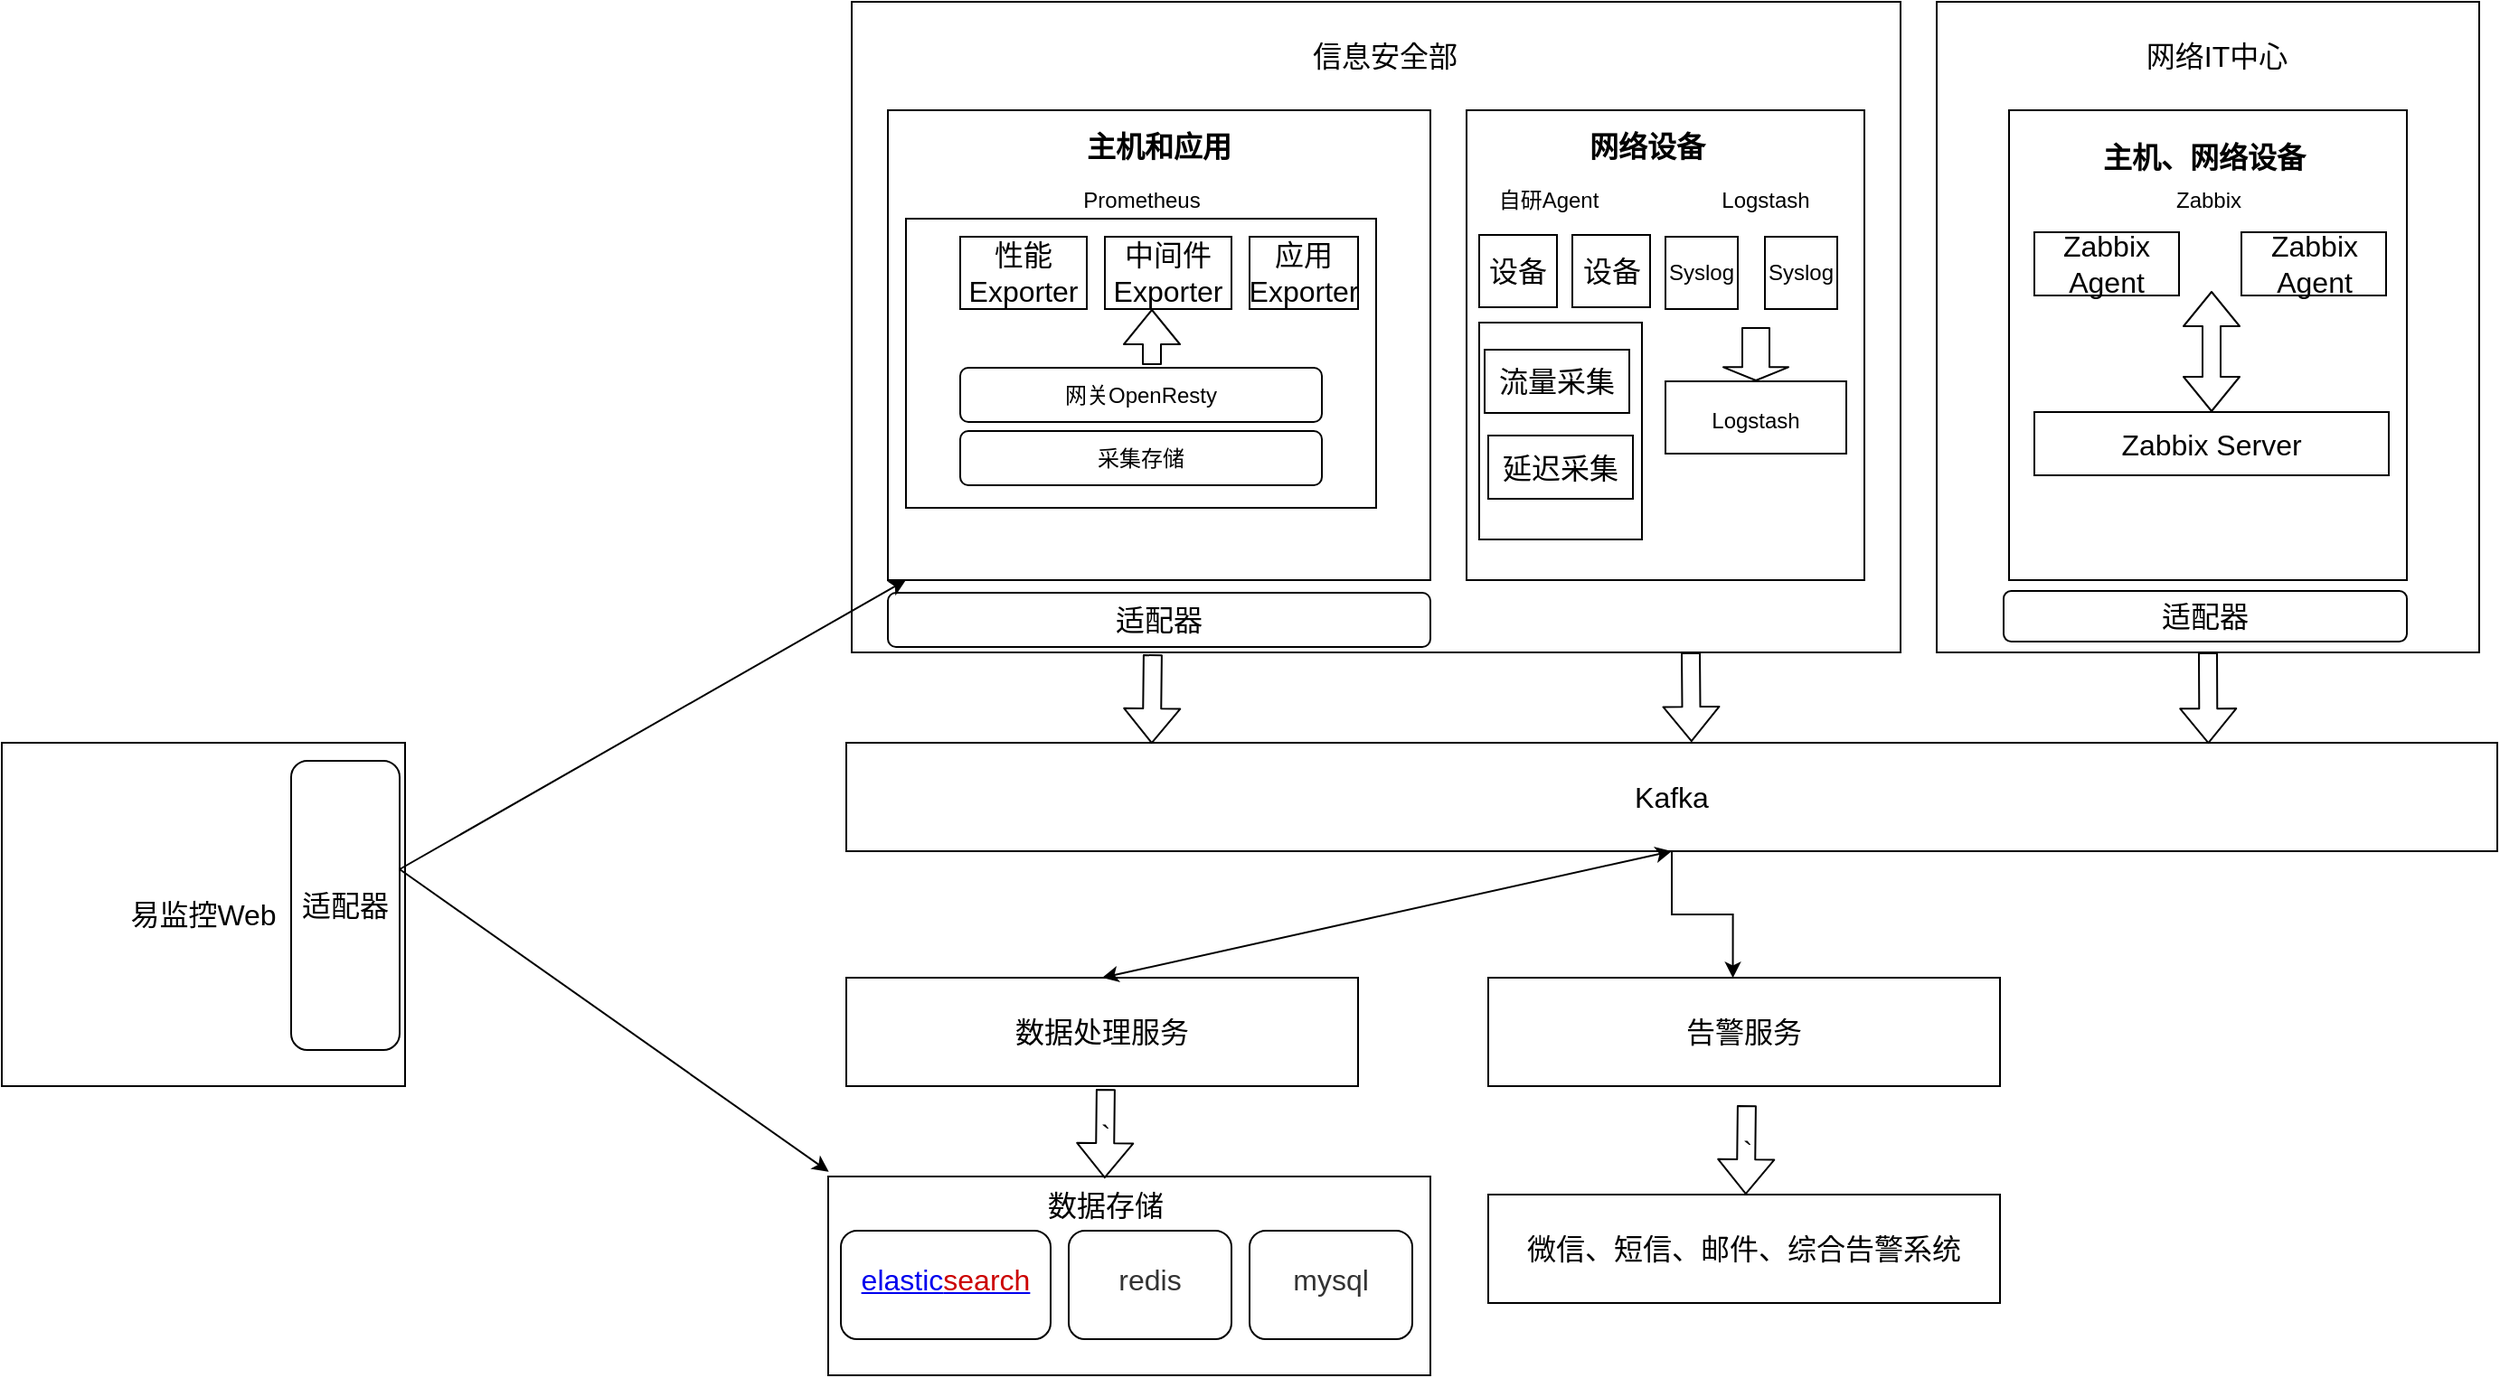 <mxfile version="12.2.3" type="github" pages="1">
  <diagram id="s-Ka68XKXWWt9sQ5c1fh" name="Page-1">
    <mxGraphModel dx="1851" dy="1686" grid="1" gridSize="10" guides="1" tooltips="1" connect="1" arrows="1" fold="1" page="1" pageScale="1" pageWidth="827" pageHeight="1169" math="0" shadow="0">
      <root>
        <mxCell id="0"/>
        <mxCell id="1" parent="0"/>
        <mxCell id="xRIRZzND4aqbo7Znnav8-68" value="数据存储" style="rounded=0;whiteSpace=wrap;html=1;labelBackgroundColor=none;fontSize=16;" parent="1" vertex="1">
          <mxGeometry x="37" y="620" width="333" height="110" as="geometry"/>
        </mxCell>
        <mxCell id="xRIRZzND4aqbo7Znnav8-66" value="" style="rounded=0;whiteSpace=wrap;html=1;fontSize=16;labelBorderColor=#000000;labelBackgroundColor=#99CCFF;" parent="1" vertex="1">
          <mxGeometry x="397" y="90" width="103" height="57" as="geometry"/>
        </mxCell>
        <mxCell id="xRIRZzND4aqbo7Znnav8-26" value="" style="rounded=0;whiteSpace=wrap;html=1;labelBackgroundColor=none;fontSize=16;" parent="1" vertex="1">
          <mxGeometry x="50" y="-30" width="580" height="360" as="geometry"/>
        </mxCell>
        <mxCell id="xRIRZzND4aqbo7Znnav8-11" value="" style="rounded=0;whiteSpace=wrap;html=1;" parent="1" vertex="1">
          <mxGeometry x="390" y="30" width="220" height="260" as="geometry"/>
        </mxCell>
        <mxCell id="xRIRZzND4aqbo7Znnav8-18" value="" style="rounded=0;whiteSpace=wrap;html=1;fontSize=16;labelBorderColor=#000000;labelBackgroundColor=#99CCFF;" parent="1" vertex="1">
          <mxGeometry x="397" y="147.5" width="90" height="120" as="geometry"/>
        </mxCell>
        <mxCell id="xRIRZzND4aqbo7Znnav8-9" value="" style="rounded=0;whiteSpace=wrap;html=1;" parent="1" vertex="1">
          <mxGeometry x="70" y="30" width="300" height="260" as="geometry"/>
        </mxCell>
        <mxCell id="xRIRZzND4aqbo7Znnav8-3" value="" style="rounded=0;whiteSpace=wrap;html=1;" parent="1" vertex="1">
          <mxGeometry x="80" y="90" width="260" height="160" as="geometry"/>
        </mxCell>
        <mxCell id="xRIRZzND4aqbo7Znnav8-6" value="采集存储" style="rounded=1;whiteSpace=wrap;html=1;" parent="1" vertex="1">
          <mxGeometry x="110" y="207.5" width="200" height="30" as="geometry"/>
        </mxCell>
        <mxCell id="xRIRZzND4aqbo7Znnav8-7" value="Prometheus" style="text;html=1;resizable=0;autosize=1;align=center;verticalAlign=middle;points=[];fillColor=none;strokeColor=none;rounded=0;" parent="1" vertex="1">
          <mxGeometry x="170" y="70" width="80" height="20" as="geometry"/>
        </mxCell>
        <mxCell id="xRIRZzND4aqbo7Znnav8-10" value="主机和应用" style="text;html=1;strokeColor=none;fillColor=none;align=center;verticalAlign=middle;whiteSpace=wrap;rounded=0;fontStyle=1;fontSize=16;" parent="1" vertex="1">
          <mxGeometry x="120" y="40" width="200" height="20" as="geometry"/>
        </mxCell>
        <mxCell id="xRIRZzND4aqbo7Znnav8-12" value="网络设备" style="text;html=1;strokeColor=none;fillColor=none;align=center;verticalAlign=middle;whiteSpace=wrap;rounded=0;fontStyle=1;fontSize=16;" parent="1" vertex="1">
          <mxGeometry x="390" y="40" width="200" height="20" as="geometry"/>
        </mxCell>
        <mxCell id="xRIRZzND4aqbo7Znnav8-14" value="自研Agent" style="text;html=1;resizable=0;autosize=1;align=center;verticalAlign=middle;points=[];fillColor=none;strokeColor=none;rounded=0;" parent="1" vertex="1">
          <mxGeometry x="400" y="70" width="70" height="20" as="geometry"/>
        </mxCell>
        <mxCell id="xRIRZzND4aqbo7Znnav8-17" value="Syslog" style="whiteSpace=wrap;html=1;aspect=fixed;" parent="1" vertex="1">
          <mxGeometry x="500" y="100" width="40" height="40" as="geometry"/>
        </mxCell>
        <mxCell id="xRIRZzND4aqbo7Znnav8-21" value="流量采集" style="rounded=0;whiteSpace=wrap;html=1;labelBackgroundColor=none;fontSize=16;" parent="1" vertex="1">
          <mxGeometry x="400" y="162.5" width="80" height="35" as="geometry"/>
        </mxCell>
        <mxCell id="xRIRZzND4aqbo7Znnav8-22" value="延迟采集" style="rounded=0;whiteSpace=wrap;html=1;labelBackgroundColor=none;fontSize=16;" parent="1" vertex="1">
          <mxGeometry x="402" y="210" width="80" height="35" as="geometry"/>
        </mxCell>
        <mxCell id="xRIRZzND4aqbo7Znnav8-23" value="&lt;span style=&quot;white-space: normal&quot;&gt;Logstash&lt;/span&gt;" style="text;html=1;resizable=0;autosize=1;align=center;verticalAlign=middle;points=[];fillColor=none;strokeColor=none;rounded=0;" parent="1" vertex="1">
          <mxGeometry x="525" y="70" width="60" height="20" as="geometry"/>
        </mxCell>
        <mxCell id="xRIRZzND4aqbo7Znnav8-24" value="&lt;h3 class=&quot;t c-gap-bottom-small&quot; style=&quot;margin: 0px 0px 5px ; padding: 0px ; list-style: none ; font-weight: 400 ; font-size: medium ; line-height: 1.54 ; color: rgb(51 , 51 , 51) ; font-family: &amp;#34;arial&amp;#34; ; background-color: rgb(255 , 255 , 255)&quot;&gt;&lt;a href=&quot;http://www.baidu.com/link?url=Patz7pVw6jlj_wjHwC4qsotqkCy5nVoedUmPy4fyY0b3_rsEfYVRh3n2yjOwKgi9QKzBwg7pm7ycduqjZHEXiNnXNNAVjFWL_WOg4zGzB_a&quot; target=&quot;_blank&quot;&gt;elastic&lt;span style=&quot;color: rgb(204 , 0 , 0)&quot;&gt;search&lt;/span&gt;&lt;/a&gt;&lt;/h3&gt;" style="rounded=1;whiteSpace=wrap;html=1;labelBackgroundColor=none;fontSize=16;" parent="1" vertex="1">
          <mxGeometry x="44" y="650" width="116" height="60" as="geometry"/>
        </mxCell>
        <mxCell id="xRIRZzND4aqbo7Znnav8-25" value="数据处理服务" style="rounded=0;whiteSpace=wrap;html=1;labelBackgroundColor=none;fontSize=16;" parent="1" vertex="1">
          <mxGeometry x="47" y="510" width="283" height="60" as="geometry"/>
        </mxCell>
        <mxCell id="xRIRZzND4aqbo7Znnav8-27" value="信息安全部" style="text;html=1;strokeColor=none;fillColor=none;align=center;verticalAlign=middle;whiteSpace=wrap;rounded=0;labelBackgroundColor=none;fontSize=16;" parent="1" vertex="1">
          <mxGeometry x="270" y="-10" width="150" height="20" as="geometry"/>
        </mxCell>
        <mxCell id="xRIRZzND4aqbo7Znnav8-28" value="" style="rounded=0;whiteSpace=wrap;html=1;labelBackgroundColor=none;fontSize=16;" parent="1" vertex="1">
          <mxGeometry x="650" y="-30" width="300" height="360" as="geometry"/>
        </mxCell>
        <mxCell id="xRIRZzND4aqbo7Znnav8-29" value="" style="rounded=0;whiteSpace=wrap;html=1;" parent="1" vertex="1">
          <mxGeometry x="690" y="30" width="220" height="260" as="geometry"/>
        </mxCell>
        <mxCell id="xRIRZzND4aqbo7Znnav8-30" value="主机、网络设备" style="text;html=1;fontSize=16;fontStyle=1" parent="1" vertex="1">
          <mxGeometry x="740" y="40" width="110" height="30" as="geometry"/>
        </mxCell>
        <mxCell id="xRIRZzND4aqbo7Znnav8-32" value="Zabbix" style="text;html=1;resizable=0;autosize=1;align=center;verticalAlign=middle;points=[];fillColor=none;strokeColor=none;rounded=0;" parent="1" vertex="1">
          <mxGeometry x="775" y="70" width="50" height="20" as="geometry"/>
        </mxCell>
        <mxCell id="xRIRZzND4aqbo7Znnav8-33" value="Zabbix Agent" style="rounded=0;whiteSpace=wrap;html=1;labelBackgroundColor=none;fontSize=16;" parent="1" vertex="1">
          <mxGeometry x="704" y="97.5" width="80" height="35" as="geometry"/>
        </mxCell>
        <mxCell id="xRIRZzND4aqbo7Znnav8-34" value="Zabbix Server" style="rounded=0;whiteSpace=wrap;html=1;labelBackgroundColor=none;fontSize=16;" parent="1" vertex="1">
          <mxGeometry x="704" y="197" width="196" height="35" as="geometry"/>
        </mxCell>
        <mxCell id="xRIRZzND4aqbo7Znnav8-67" style="edgeStyle=orthogonalEdgeStyle;rounded=0;orthogonalLoop=1;jettySize=auto;html=1;entryX=0.478;entryY=0.003;entryDx=0;entryDy=0;entryPerimeter=0;fontSize=16;" parent="1" source="xRIRZzND4aqbo7Znnav8-35" target="xRIRZzND4aqbo7Znnav8-44" edge="1">
          <mxGeometry relative="1" as="geometry"/>
        </mxCell>
        <mxCell id="xRIRZzND4aqbo7Znnav8-35" value="Kafka" style="rounded=0;whiteSpace=wrap;html=1;labelBackgroundColor=none;fontSize=16;" parent="1" vertex="1">
          <mxGeometry x="47" y="380" width="913" height="60" as="geometry"/>
        </mxCell>
        <mxCell id="xRIRZzND4aqbo7Znnav8-36" value="" style="shape=flexArrow;endArrow=classic;html=1;fontSize=16;exitX=0.287;exitY=1.003;exitDx=0;exitDy=0;exitPerimeter=0;entryX=0.185;entryY=0.01;entryDx=0;entryDy=0;entryPerimeter=0;" parent="1" source="xRIRZzND4aqbo7Znnav8-26" target="xRIRZzND4aqbo7Znnav8-35" edge="1">
          <mxGeometry width="50" height="50" relative="1" as="geometry">
            <mxPoint x="210" y="350" as="sourcePoint"/>
            <mxPoint x="260" y="300" as="targetPoint"/>
          </mxGeometry>
        </mxCell>
        <mxCell id="xRIRZzND4aqbo7Znnav8-37" value="" style="shape=flexArrow;endArrow=classic;html=1;fontSize=16;entryX=0.185;entryY=0.01;entryDx=0;entryDy=0;entryPerimeter=0;" parent="1" edge="1">
          <mxGeometry width="50" height="50" relative="1" as="geometry">
            <mxPoint x="514" y="330" as="sourcePoint"/>
            <mxPoint x="514.405" y="379.6" as="targetPoint"/>
          </mxGeometry>
        </mxCell>
        <mxCell id="xRIRZzND4aqbo7Znnav8-38" value="" style="shape=flexArrow;endArrow=classic;html=1;fontSize=16;exitX=0.5;exitY=1;exitDx=0;exitDy=0;entryX=0.825;entryY=0.01;entryDx=0;entryDy=0;entryPerimeter=0;" parent="1" source="xRIRZzND4aqbo7Znnav8-28" target="xRIRZzND4aqbo7Znnav8-35" edge="1">
          <mxGeometry width="50" height="50" relative="1" as="geometry">
            <mxPoint x="827.46" y="310.02" as="sourcePoint"/>
            <mxPoint x="810" y="390" as="targetPoint"/>
          </mxGeometry>
        </mxCell>
        <mxCell id="xRIRZzND4aqbo7Znnav8-40" value="适配器" style="rounded=1;whiteSpace=wrap;html=1;labelBackgroundColor=none;fontSize=16;" parent="1" vertex="1">
          <mxGeometry x="687" y="296" width="223" height="28" as="geometry"/>
        </mxCell>
        <mxCell id="xRIRZzND4aqbo7Znnav8-39" value="适配器" style="rounded=1;whiteSpace=wrap;html=1;labelBackgroundColor=none;fontSize=16;" parent="1" vertex="1">
          <mxGeometry x="70" y="297" width="300" height="30" as="geometry"/>
        </mxCell>
        <mxCell id="xRIRZzND4aqbo7Znnav8-43" value="" style="endArrow=classic;startArrow=classic;html=1;fontSize=16;exitX=0.5;exitY=0;exitDx=0;exitDy=0;entryX=0.5;entryY=1;entryDx=0;entryDy=0;" parent="1" source="xRIRZzND4aqbo7Znnav8-25" target="xRIRZzND4aqbo7Znnav8-35" edge="1">
          <mxGeometry width="50" height="50" relative="1" as="geometry">
            <mxPoint x="180" y="530" as="sourcePoint"/>
            <mxPoint x="230" y="480" as="targetPoint"/>
          </mxGeometry>
        </mxCell>
        <mxCell id="xRIRZzND4aqbo7Znnav8-44" value="告警服务" style="rounded=0;whiteSpace=wrap;html=1;labelBackgroundColor=none;fontSize=16;" parent="1" vertex="1">
          <mxGeometry x="402" y="510" width="283" height="60" as="geometry"/>
        </mxCell>
        <mxCell id="xRIRZzND4aqbo7Znnav8-46" value="微信、短信、邮件、综合告警系统" style="rounded=0;whiteSpace=wrap;html=1;labelBackgroundColor=none;fontSize=16;" parent="1" vertex="1">
          <mxGeometry x="402" y="630" width="283" height="60" as="geometry"/>
        </mxCell>
        <mxCell id="xRIRZzND4aqbo7Znnav8-47" value="`" style="shape=flexArrow;endArrow=classic;html=1;fontSize=16;exitX=0.287;exitY=1.003;exitDx=0;exitDy=0;exitPerimeter=0;entryX=0.185;entryY=0.01;entryDx=0;entryDy=0;entryPerimeter=0;" parent="1" edge="1">
          <mxGeometry width="50" height="50" relative="1" as="geometry">
            <mxPoint x="544.96" y="580.58" as="sourcePoint"/>
            <mxPoint x="544.405" y="630.1" as="targetPoint"/>
          </mxGeometry>
        </mxCell>
        <mxCell id="xRIRZzND4aqbo7Znnav8-48" value="网络IT中心" style="text;html=1;strokeColor=none;fillColor=none;align=center;verticalAlign=middle;whiteSpace=wrap;rounded=0;labelBackgroundColor=none;fontSize=16;" parent="1" vertex="1">
          <mxGeometry x="730" y="-10" width="150" height="20" as="geometry"/>
        </mxCell>
        <mxCell id="xRIRZzND4aqbo7Znnav8-49" value="网关OpenResty" style="rounded=1;whiteSpace=wrap;html=1;" parent="1" vertex="1">
          <mxGeometry x="110" y="172.5" width="200" height="30" as="geometry"/>
        </mxCell>
        <mxCell id="xRIRZzND4aqbo7Znnav8-50" value="&lt;h3 class=&quot;t c-gap-bottom-small&quot; style=&quot;margin: 0px 0px 5px ; padding: 0px ; list-style: none ; font-weight: 400 ; font-size: medium ; line-height: 1.54 ; color: rgb(51 , 51 , 51) ; font-family: &amp;#34;arial&amp;#34; ; background-color: rgb(255 , 255 , 255)&quot;&gt;redis&lt;/h3&gt;" style="rounded=1;whiteSpace=wrap;html=1;labelBackgroundColor=none;fontSize=16;" parent="1" vertex="1">
          <mxGeometry x="170" y="650" width="90" height="60" as="geometry"/>
        </mxCell>
        <mxCell id="xRIRZzND4aqbo7Znnav8-51" value="&lt;h3 class=&quot;t c-gap-bottom-small&quot; style=&quot;margin: 0px 0px 5px ; padding: 0px ; list-style: none ; font-weight: 400 ; font-size: medium ; line-height: 1.54 ; color: rgb(51 , 51 , 51) ; font-family: &amp;#34;arial&amp;#34; ; background-color: rgb(255 , 255 , 255)&quot;&gt;mysql&lt;/h3&gt;" style="rounded=1;whiteSpace=wrap;html=1;labelBackgroundColor=none;fontSize=16;" parent="1" vertex="1">
          <mxGeometry x="270" y="650" width="90" height="60" as="geometry"/>
        </mxCell>
        <mxCell id="xRIRZzND4aqbo7Znnav8-53" value="Syslog" style="whiteSpace=wrap;html=1;aspect=fixed;" parent="1" vertex="1">
          <mxGeometry x="555" y="100" width="40" height="40" as="geometry"/>
        </mxCell>
        <mxCell id="xRIRZzND4aqbo7Znnav8-54" value="&lt;span style=&quot;font-size: 12px ; white-space: normal&quot;&gt;Logstash&lt;/span&gt;" style="rounded=0;whiteSpace=wrap;html=1;labelBackgroundColor=none;fontSize=16;" parent="1" vertex="1">
          <mxGeometry x="500" y="180" width="100" height="40" as="geometry"/>
        </mxCell>
        <mxCell id="xRIRZzND4aqbo7Znnav8-55" value="Zabbix Agent" style="rounded=0;whiteSpace=wrap;html=1;labelBackgroundColor=none;fontSize=16;" parent="1" vertex="1">
          <mxGeometry x="818.5" y="97.5" width="80" height="35" as="geometry"/>
        </mxCell>
        <mxCell id="xRIRZzND4aqbo7Znnav8-57" value="" style="shape=flexArrow;endArrow=classic;html=1;fontSize=16;width=15;startSize=2.11;endSize=2.11;" parent="1" edge="1">
          <mxGeometry width="50" height="50" relative="1" as="geometry">
            <mxPoint x="550" y="150" as="sourcePoint"/>
            <mxPoint x="550" y="180" as="targetPoint"/>
          </mxGeometry>
        </mxCell>
        <mxCell id="xRIRZzND4aqbo7Znnav8-58" value="性能Exporter" style="rounded=0;whiteSpace=wrap;html=1;labelBackgroundColor=none;fontSize=16;" parent="1" vertex="1">
          <mxGeometry x="110" y="100" width="70" height="40" as="geometry"/>
        </mxCell>
        <mxCell id="xRIRZzND4aqbo7Znnav8-59" value="中间件Exporter&lt;span style=&quot;color: rgba(0 , 0 , 0 , 0) ; font-family: monospace ; font-size: 0px ; white-space: nowrap&quot;&gt;%3CmxGraphModel%3E%3Croot%3E%3CmxCell%20id%3D%220%22%2F%3E%3CmxCell%20id%3D%221%22%20parent%3D%220%22%2F%3E%3CmxCell%20id%3D%222%22%20value%3D%22%E6%80%A7%E8%83%BDExporter%22%20style%3D%22rounded%3D0%3BwhiteSpace%3Dwrap%3Bhtml%3D1%3BlabelBackgroundColor%3Dnone%3BfontSize%3D16%3B%22%20vertex%3D%221%22%20parent%3D%221%22%3E%3CmxGeometry%20x%3D%22110%22%20y%3D%22100%22%20width%3D%2270%22%20height%3D%2240%22%20as%3D%22geometry%22%2F%3E%3C%2FmxCell%3E%3C%2Froot%3E%3C%2FmxGraphModel%3E&lt;/span&gt;" style="rounded=0;whiteSpace=wrap;html=1;labelBackgroundColor=none;fontSize=16;" parent="1" vertex="1">
          <mxGeometry x="190" y="100" width="70" height="40" as="geometry"/>
        </mxCell>
        <mxCell id="xRIRZzND4aqbo7Znnav8-60" value="应用Exporter&lt;span style=&quot;color: rgba(0 , 0 , 0 , 0) ; font-family: monospace ; font-size: 0px ; white-space: nowrap&quot;&gt;%3CmxGraphModel%3E%3Croot%3E%3CmxCell%20id%3D%220%22%2F%3E%3CmxCell%20id%3D%221%22%20parent%3D%220%22%2F%3E%3CmxCell%20id%3D%222%22%20value%3D%22%E6%80%A7%E8%83%BDExporter%22%20style%3D%22rounded%3D0%3BwhiteSpace%3Dwrap%3Bhtml%3D1%3BlabelBackgroundColor%3Dnone%3BfontSize%3D16%3B%22%20vertex%3D%221%22%20parent%3D%221%22%3E%3CmxGeometry%20x%3D%22110%22%20y%3D%22100%22%20width%3D%2270%22%20height%3D%2240%22%20as%3D%22geometry%22%2F%3E%3C%2FmxCell%3E%3C%2Froot%3E%3C%2FmxGraphModel%3E&lt;/span&gt;" style="rounded=0;whiteSpace=wrap;html=1;labelBackgroundColor=none;fontSize=16;" parent="1" vertex="1">
          <mxGeometry x="270" y="100" width="60" height="40" as="geometry"/>
        </mxCell>
        <mxCell id="xRIRZzND4aqbo7Znnav8-61" value="" style="shape=flexArrow;endArrow=classic;html=1;fontSize=16;" parent="1" edge="1">
          <mxGeometry width="50" height="50" relative="1" as="geometry">
            <mxPoint x="216" y="171" as="sourcePoint"/>
            <mxPoint x="216" y="140" as="targetPoint"/>
          </mxGeometry>
        </mxCell>
        <mxCell id="xRIRZzND4aqbo7Znnav8-62" value="" style="shape=flexArrow;endArrow=classic;startArrow=classic;html=1;fontSize=16;" parent="1" source="xRIRZzND4aqbo7Znnav8-34" edge="1">
          <mxGeometry width="50" height="50" relative="1" as="geometry">
            <mxPoint x="802" y="139.289" as="sourcePoint"/>
            <mxPoint x="802" y="130" as="targetPoint"/>
          </mxGeometry>
        </mxCell>
        <mxCell id="xRIRZzND4aqbo7Znnav8-64" value="设备" style="rounded=0;whiteSpace=wrap;html=1;labelBackgroundColor=none;fontSize=16;" parent="1" vertex="1">
          <mxGeometry x="397" y="99" width="43" height="40" as="geometry"/>
        </mxCell>
        <mxCell id="xRIRZzND4aqbo7Znnav8-65" value="设备" style="rounded=0;whiteSpace=wrap;html=1;labelBackgroundColor=none;fontSize=16;" parent="1" vertex="1">
          <mxGeometry x="448.5" y="99" width="43" height="40" as="geometry"/>
        </mxCell>
        <mxCell id="xRIRZzND4aqbo7Znnav8-69" value="数据存储" style="text;html=1;strokeColor=none;fillColor=none;align=center;verticalAlign=middle;whiteSpace=wrap;rounded=0;labelBackgroundColor=none;fontSize=16;" parent="1" vertex="1">
          <mxGeometry x="134.5" y="626" width="111" height="20" as="geometry"/>
        </mxCell>
        <mxCell id="rh5jmkLfShESC8T4CLFY-1" value="易监控Web" style="rounded=0;whiteSpace=wrap;html=1;labelBackgroundColor=none;fontSize=16;" vertex="1" parent="1">
          <mxGeometry x="-420" y="380" width="223" height="190" as="geometry"/>
        </mxCell>
        <mxCell id="rh5jmkLfShESC8T4CLFY-2" value="适配器" style="rounded=1;whiteSpace=wrap;html=1;labelBackgroundColor=none;fontSize=16;" vertex="1" parent="1">
          <mxGeometry x="-260" y="390" width="60" height="160" as="geometry"/>
        </mxCell>
        <mxCell id="rh5jmkLfShESC8T4CLFY-4" value="" style="endArrow=classic;html=1;fontSize=16;entryX=0.033;entryY=1;entryDx=0;entryDy=0;entryPerimeter=0;" edge="1" parent="1" target="xRIRZzND4aqbo7Znnav8-9">
          <mxGeometry width="50" height="50" relative="1" as="geometry">
            <mxPoint x="-200" y="450" as="sourcePoint"/>
            <mxPoint x="-150" y="400" as="targetPoint"/>
          </mxGeometry>
        </mxCell>
        <mxCell id="rh5jmkLfShESC8T4CLFY-5" value="" style="endArrow=classic;html=1;fontSize=16;entryX=0.001;entryY=-0.024;entryDx=0;entryDy=0;entryPerimeter=0;" edge="1" parent="1" target="xRIRZzND4aqbo7Znnav8-68">
          <mxGeometry width="50" height="50" relative="1" as="geometry">
            <mxPoint x="-200" y="450" as="sourcePoint"/>
            <mxPoint x="-150" y="440" as="targetPoint"/>
          </mxGeometry>
        </mxCell>
        <mxCell id="rh5jmkLfShESC8T4CLFY-7" value="`" style="shape=flexArrow;endArrow=classic;html=1;fontSize=16;exitX=0.287;exitY=1.003;exitDx=0;exitDy=0;exitPerimeter=0;entryX=0.185;entryY=0.01;entryDx=0;entryDy=0;entryPerimeter=0;" edge="1" parent="1">
          <mxGeometry width="50" height="50" relative="1" as="geometry">
            <mxPoint x="190.46" y="571.58" as="sourcePoint"/>
            <mxPoint x="189.905" y="621.1" as="targetPoint"/>
          </mxGeometry>
        </mxCell>
      </root>
    </mxGraphModel>
  </diagram>
</mxfile>
